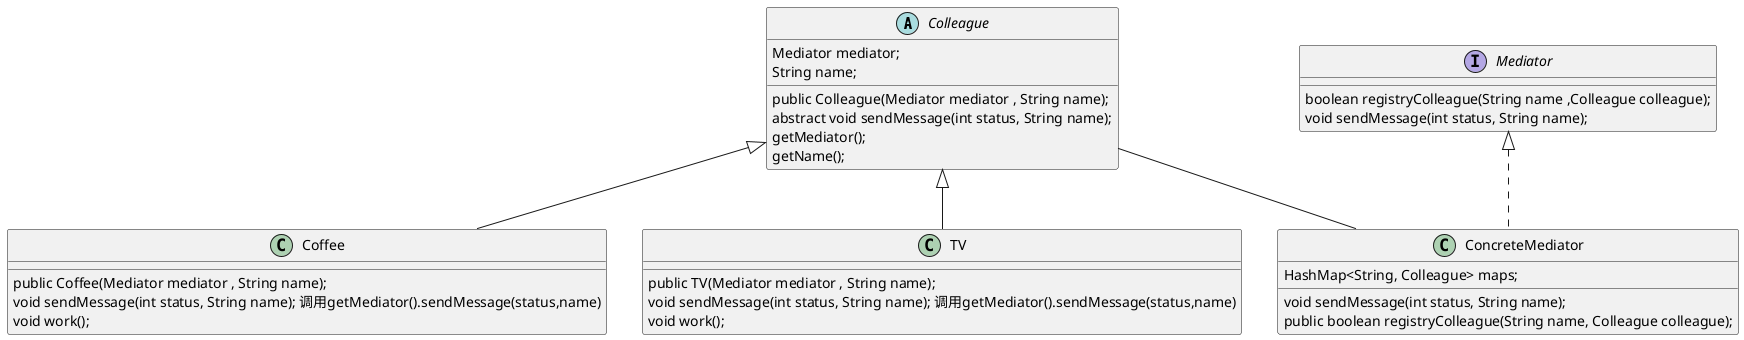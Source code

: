 @startuml

abstract Colleague{
    Mediator mediator;
    String name;

    public Colleague(Mediator mediator , String name);
    abstract void sendMessage(int status, String name);
    getMediator();
    getName();
}

class Coffee extends Colleague{
    public Coffee(Mediator mediator , String name);
    void sendMessage(int status, String name); 调用getMediator().sendMessage(status,name)
    void work();
}

class TV extends Colleague{
    public TV(Mediator mediator , String name);
    void sendMessage(int status, String name); 调用getMediator().sendMessage(status,name)
    void work();
}

interface Mediator{
    boolean registryColleague(String name ,Colleague colleague);
    void sendMessage(int status, String name);
}

class ConcreteMediator implements Mediator{
    HashMap<String, Colleague> maps;
    void sendMessage(int status, String name);
    public boolean registryColleague(String name, Colleague colleague);
}

Colleague -- ConcreteMediator
@enduml